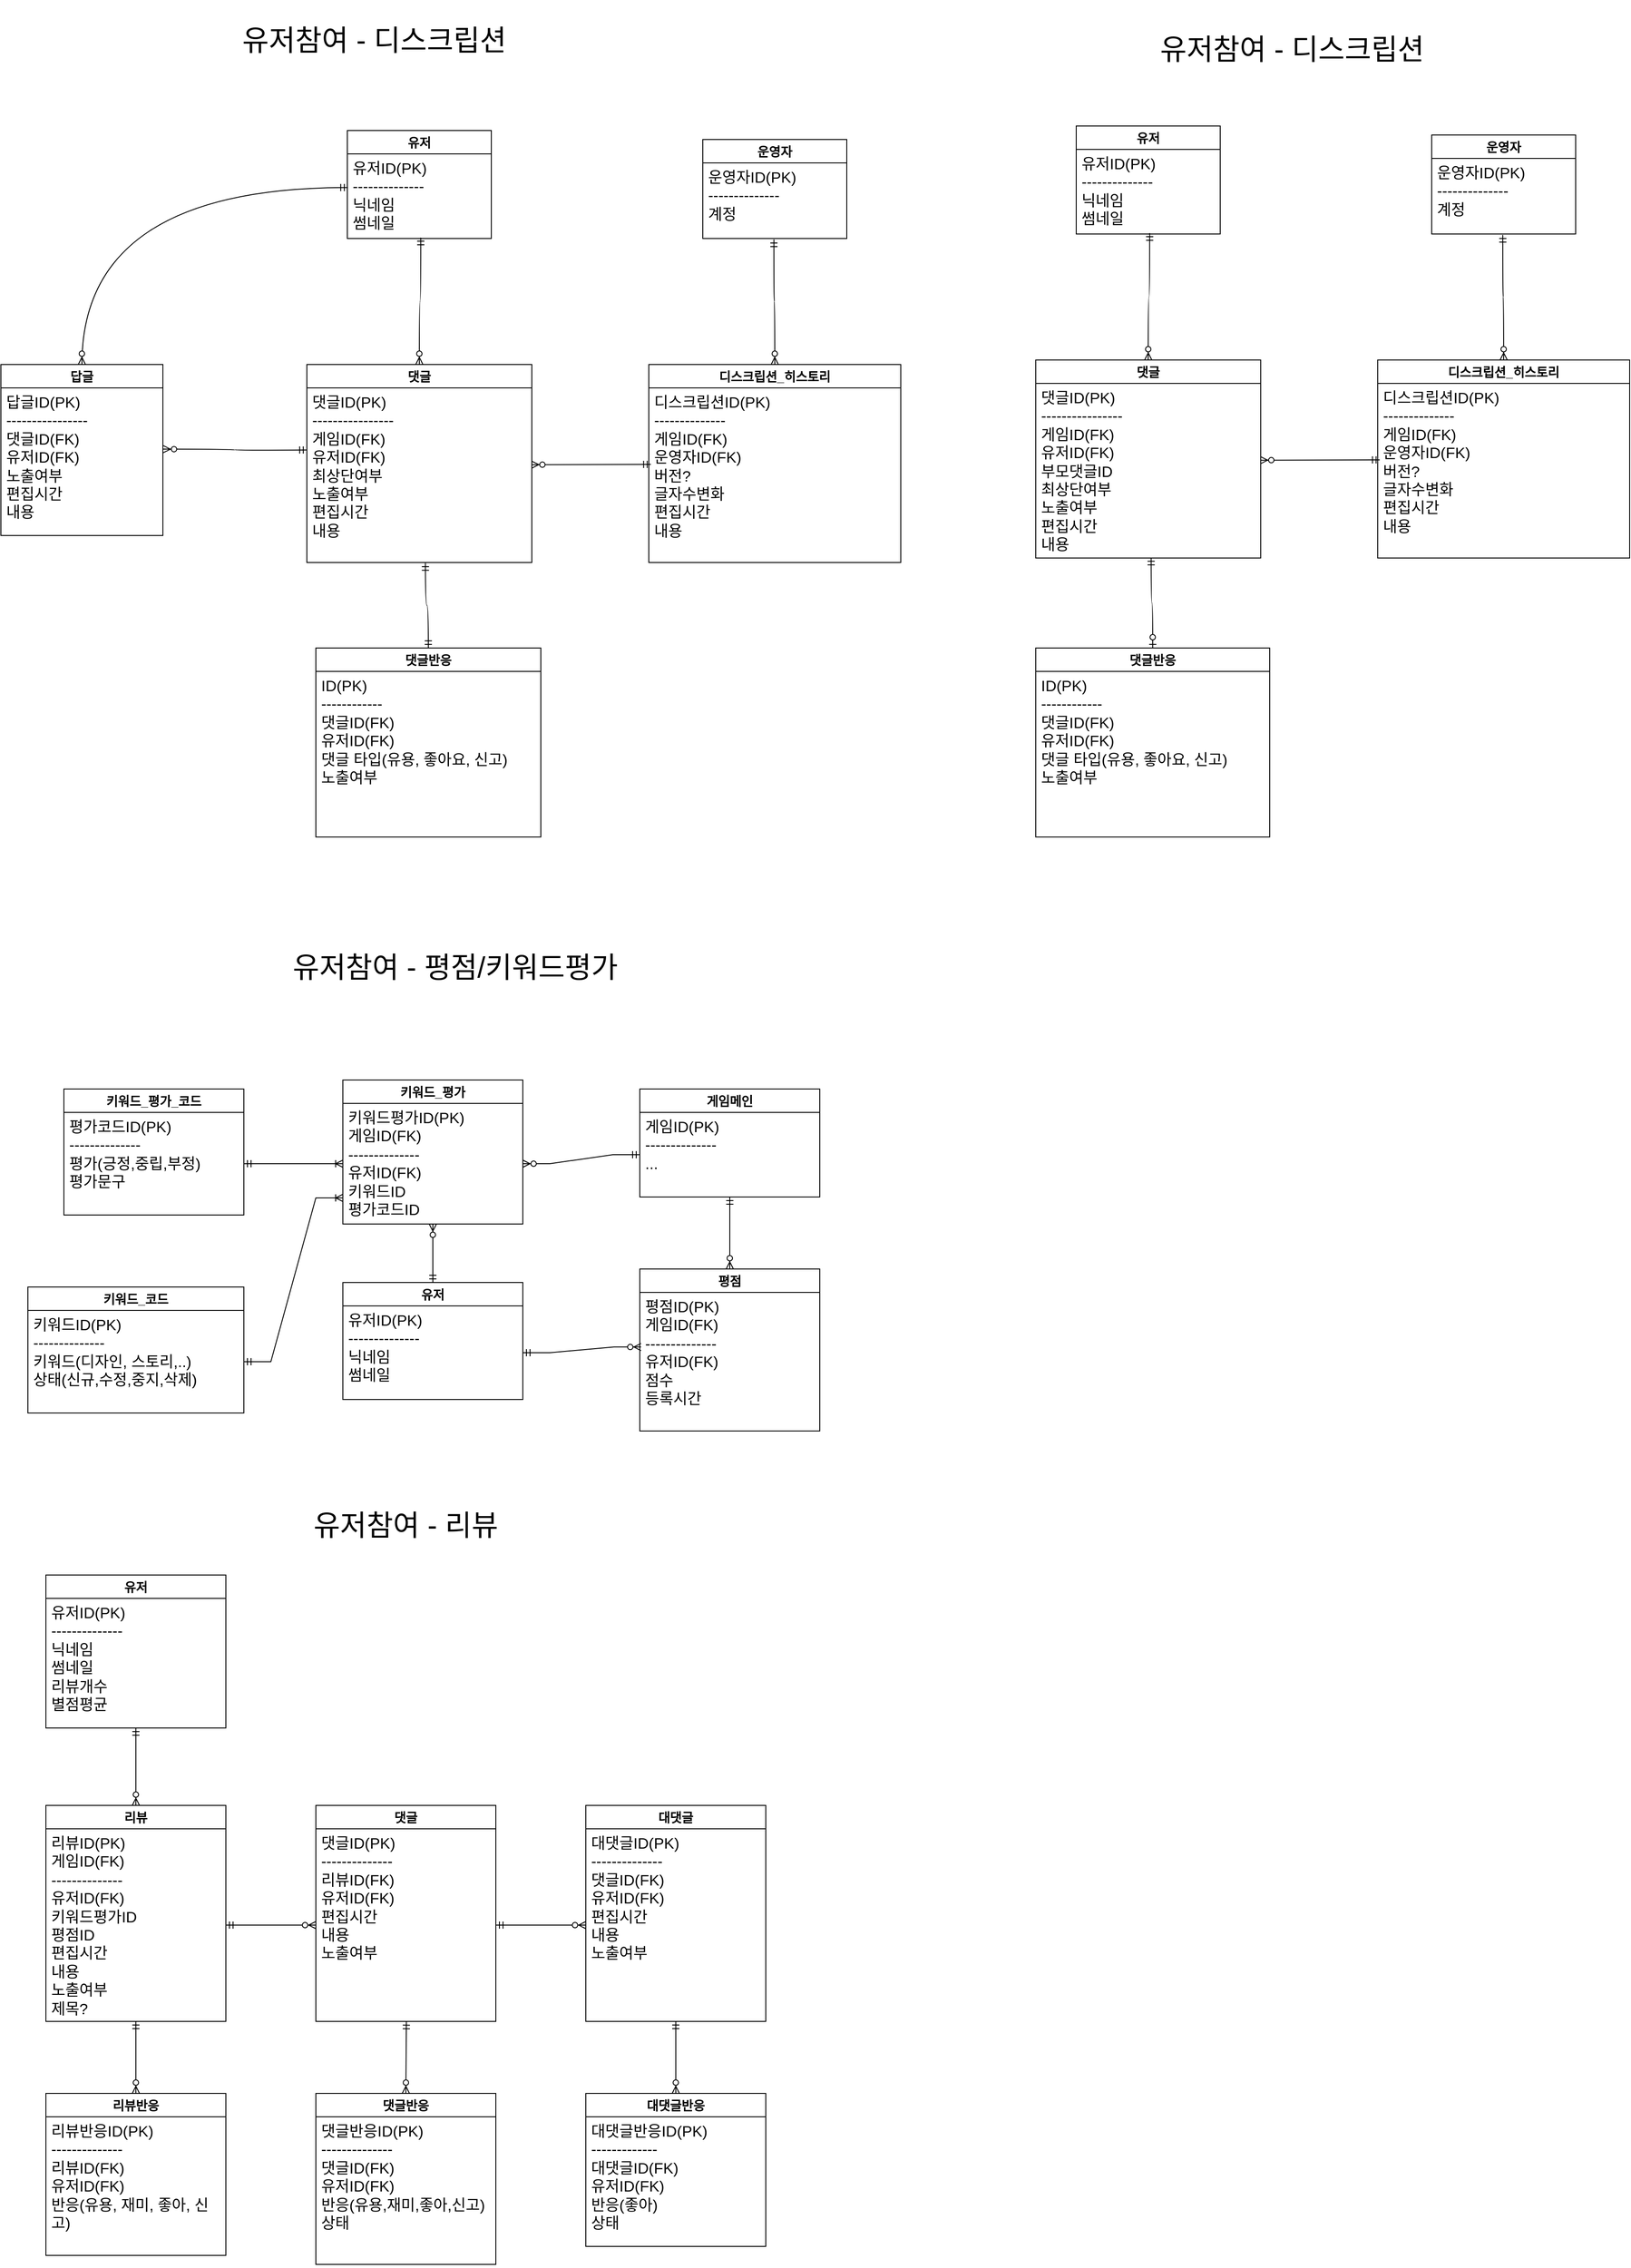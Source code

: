 <mxfile version="21.2.3" type="github">
  <diagram name="페이지-1" id="NXQ9NU0Bod8_7ZX_dJSs">
    <mxGraphModel dx="2297" dy="838" grid="1" gridSize="10" guides="1" tooltips="1" connect="1" arrows="1" fold="1" page="1" pageScale="1" pageWidth="827" pageHeight="1169" math="0" shadow="0">
      <root>
        <mxCell id="0" />
        <mxCell id="1" parent="0" />
        <mxCell id="icVDSUs0Ne6PfwWQ9WC2-41" value="유저" style="swimlane;fontStyle=1;childLayout=stackLayout;horizontal=1;startSize=26;horizontalStack=0;resizeParent=1;resizeParentMax=0;resizeLast=0;collapsible=1;marginBottom=0;align=center;fontSize=14;" parent="1" vertex="1">
          <mxGeometry x="-185" y="250" width="160" height="120" as="geometry" />
        </mxCell>
        <mxCell id="icVDSUs0Ne6PfwWQ9WC2-42" value="유저ID(PK)&lt;br&gt;--------------&lt;br style=&quot;font-size: 17px;&quot;&gt;닉네임&lt;br style=&quot;font-size: 17px;&quot;&gt;썸네일" style="text;strokeColor=none;fillColor=none;spacingLeft=4;spacingRight=4;overflow=hidden;rotatable=0;points=[[0,0.5],[1,0.5]];portConstraint=eastwest;fontSize=17;whiteSpace=wrap;html=1;verticalAlign=top;spacingTop=0;horizontal=1;" parent="icVDSUs0Ne6PfwWQ9WC2-41" vertex="1">
          <mxGeometry y="26" width="160" height="94" as="geometry" />
        </mxCell>
        <mxCell id="icVDSUs0Ne6PfwWQ9WC2-45" value="운영자" style="swimlane;fontStyle=1;childLayout=stackLayout;horizontal=1;startSize=26;horizontalStack=0;resizeParent=1;resizeParentMax=0;resizeLast=0;collapsible=1;marginBottom=0;align=center;fontSize=14;" parent="1" vertex="1">
          <mxGeometry x="210" y="260" width="160" height="110" as="geometry" />
        </mxCell>
        <mxCell id="icVDSUs0Ne6PfwWQ9WC2-46" value="운영자ID(PK)&lt;br&gt;--------------&lt;br&gt;계정" style="text;strokeColor=none;fillColor=none;spacingLeft=4;spacingRight=4;overflow=hidden;rotatable=0;points=[[0,0.5],[1,0.5]];portConstraint=eastwest;fontSize=17;whiteSpace=wrap;html=1;verticalAlign=top;spacingTop=0;horizontal=1;" parent="icVDSUs0Ne6PfwWQ9WC2-45" vertex="1">
          <mxGeometry y="26" width="160" height="84" as="geometry" />
        </mxCell>
        <mxCell id="icVDSUs0Ne6PfwWQ9WC2-49" value="댓글" style="swimlane;fontStyle=1;childLayout=stackLayout;horizontal=1;startSize=26;horizontalStack=0;resizeParent=1;resizeParentMax=0;resizeLast=0;collapsible=1;marginBottom=0;align=center;fontSize=14;" parent="1" vertex="1">
          <mxGeometry x="-230" y="510" width="250" height="220" as="geometry" />
        </mxCell>
        <mxCell id="icVDSUs0Ne6PfwWQ9WC2-50" value="댓글ID(PK)&lt;br&gt;----------------&lt;br&gt;게임ID(FK)&lt;br&gt;유저ID(FK)&lt;br&gt;부모댓글ID&lt;br&gt;최상단여부&lt;br&gt;노출여부&lt;br&gt;편집시간&lt;br&gt;내용" style="text;strokeColor=none;fillColor=none;spacingLeft=4;spacingRight=4;overflow=hidden;rotatable=0;points=[[0,0.5],[1,0.5]];portConstraint=eastwest;fontSize=17;whiteSpace=wrap;html=1;verticalAlign=top;spacingTop=0;horizontal=1;" parent="icVDSUs0Ne6PfwWQ9WC2-49" vertex="1">
          <mxGeometry y="26" width="250" height="194" as="geometry" />
        </mxCell>
        <mxCell id="icVDSUs0Ne6PfwWQ9WC2-51" value="댓글반응" style="swimlane;fontStyle=1;childLayout=stackLayout;horizontal=1;startSize=26;horizontalStack=0;resizeParent=1;resizeParentMax=0;resizeLast=0;collapsible=1;marginBottom=0;align=center;fontSize=14;" parent="1" vertex="1">
          <mxGeometry x="-230" y="830" width="260" height="210" as="geometry" />
        </mxCell>
        <mxCell id="icVDSUs0Ne6PfwWQ9WC2-52" value="ID(PK)&lt;br style=&quot;border-color: var(--border-color);&quot;&gt;------------&lt;br&gt;댓글ID(FK)&lt;br style=&quot;border-color: var(--border-color);&quot;&gt;유저ID(FK)&lt;br style=&quot;border-color: var(--border-color);&quot;&gt;댓글 타입(유용, 좋아요, 신고)&lt;br style=&quot;border-color: var(--border-color);&quot;&gt;노출여부" style="text;strokeColor=none;fillColor=none;spacingLeft=4;spacingRight=4;overflow=hidden;rotatable=0;points=[[0,0.5],[1,0.5]];portConstraint=eastwest;fontSize=17;whiteSpace=wrap;html=1;verticalAlign=top;spacingTop=0;horizontal=1;" parent="icVDSUs0Ne6PfwWQ9WC2-51" vertex="1">
          <mxGeometry y="26" width="260" height="184" as="geometry" />
        </mxCell>
        <mxCell id="icVDSUs0Ne6PfwWQ9WC2-54" value="디스크립션_히스토리" style="swimlane;fontStyle=1;childLayout=stackLayout;horizontal=1;startSize=26;horizontalStack=0;resizeParent=1;resizeParentMax=0;resizeLast=0;collapsible=1;marginBottom=0;align=center;fontSize=14;" parent="1" vertex="1">
          <mxGeometry x="150" y="510" width="280" height="220" as="geometry" />
        </mxCell>
        <mxCell id="icVDSUs0Ne6PfwWQ9WC2-55" value="디스크립션ID(PK)&lt;br&gt;--------------&lt;br&gt;게임ID(FK)&lt;br&gt;운영자ID(FK)&lt;br&gt;버전?&lt;br style=&quot;border-color: var(--border-color);&quot;&gt;글자수변화&lt;br&gt;편집시간&lt;br style=&quot;border-color: var(--border-color);&quot;&gt;내용" style="text;strokeColor=none;fillColor=none;spacingLeft=4;spacingRight=4;overflow=hidden;rotatable=0;points=[[0,0.5],[1,0.5]];portConstraint=eastwest;fontSize=17;whiteSpace=wrap;html=1;verticalAlign=top;spacingTop=0;horizontal=1;" parent="icVDSUs0Ne6PfwWQ9WC2-54" vertex="1">
          <mxGeometry y="26" width="280" height="194" as="geometry" />
        </mxCell>
        <mxCell id="icVDSUs0Ne6PfwWQ9WC2-56" value="" style="edgeStyle=orthogonalEdgeStyle;fontSize=12;html=1;endArrow=ERzeroToMany;startArrow=ERmandOne;rounded=0;entryX=0.5;entryY=0;entryDx=0;entryDy=0;exitX=0.494;exitY=1.012;exitDx=0;exitDy=0;exitPerimeter=0;curved=1;" parent="1" source="icVDSUs0Ne6PfwWQ9WC2-46" target="icVDSUs0Ne6PfwWQ9WC2-54" edge="1">
          <mxGeometry width="100" height="100" relative="1" as="geometry">
            <mxPoint x="-110" y="520" as="sourcePoint" />
            <mxPoint x="-10" y="420" as="targetPoint" />
          </mxGeometry>
        </mxCell>
        <mxCell id="icVDSUs0Ne6PfwWQ9WC2-57" value="" style="edgeStyle=orthogonalEdgeStyle;fontSize=12;html=1;endArrow=ERzeroToMany;startArrow=ERmandOne;rounded=0;exitX=0.51;exitY=0.989;exitDx=0;exitDy=0;exitPerimeter=0;curved=1;" parent="1" source="icVDSUs0Ne6PfwWQ9WC2-42" target="icVDSUs0Ne6PfwWQ9WC2-49" edge="1">
          <mxGeometry width="100" height="100" relative="1" as="geometry">
            <mxPoint x="-10" y="340" as="sourcePoint" />
            <mxPoint x="-9" y="479" as="targetPoint" />
          </mxGeometry>
        </mxCell>
        <mxCell id="icVDSUs0Ne6PfwWQ9WC2-58" value="" style="edgeStyle=orthogonalEdgeStyle;fontSize=12;html=1;endArrow=ERzeroToMany;startArrow=ERmandOne;rounded=0;exitX=0.008;exitY=0.438;exitDx=0;exitDy=0;exitPerimeter=0;curved=1;entryX=0.999;entryY=0.44;entryDx=0;entryDy=0;entryPerimeter=0;" parent="1" source="icVDSUs0Ne6PfwWQ9WC2-55" target="icVDSUs0Ne6PfwWQ9WC2-50" edge="1">
          <mxGeometry width="100" height="100" relative="1" as="geometry">
            <mxPoint x="-93" y="349" as="sourcePoint" />
            <mxPoint x="-95" y="520" as="targetPoint" />
          </mxGeometry>
        </mxCell>
        <mxCell id="icVDSUs0Ne6PfwWQ9WC2-60" value="" style="edgeStyle=orthogonalEdgeStyle;fontSize=12;html=1;endArrow=ERzeroToOne;startArrow=ERmandOne;rounded=0;exitX=0.513;exitY=0.998;exitDx=0;exitDy=0;exitPerimeter=0;entryX=0.5;entryY=0;entryDx=0;entryDy=0;curved=1;" parent="1" source="icVDSUs0Ne6PfwWQ9WC2-50" target="icVDSUs0Ne6PfwWQ9WC2-51" edge="1">
          <mxGeometry width="100" height="100" relative="1" as="geometry">
            <mxPoint x="-20" y="620" as="sourcePoint" />
            <mxPoint x="80" y="520" as="targetPoint" />
          </mxGeometry>
        </mxCell>
        <mxCell id="icVDSUs0Ne6PfwWQ9WC2-61" value="유저" style="swimlane;fontStyle=1;childLayout=stackLayout;horizontal=1;startSize=26;horizontalStack=0;resizeParent=1;resizeParentMax=0;resizeLast=0;collapsible=1;marginBottom=0;align=center;fontSize=14;" parent="1" vertex="1">
          <mxGeometry x="-995" y="255" width="160" height="120" as="geometry" />
        </mxCell>
        <mxCell id="icVDSUs0Ne6PfwWQ9WC2-62" value="유저ID(PK)&lt;br&gt;--------------&lt;br style=&quot;font-size: 17px;&quot;&gt;닉네임&lt;br style=&quot;font-size: 17px;&quot;&gt;썸네일" style="text;strokeColor=none;fillColor=none;spacingLeft=4;spacingRight=4;overflow=hidden;rotatable=0;points=[[0,0.5],[1,0.5]];portConstraint=eastwest;fontSize=17;whiteSpace=wrap;html=1;verticalAlign=top;spacingTop=0;horizontal=1;" parent="icVDSUs0Ne6PfwWQ9WC2-61" vertex="1">
          <mxGeometry y="26" width="160" height="94" as="geometry" />
        </mxCell>
        <mxCell id="icVDSUs0Ne6PfwWQ9WC2-63" value="운영자" style="swimlane;fontStyle=1;childLayout=stackLayout;horizontal=1;startSize=26;horizontalStack=0;resizeParent=1;resizeParentMax=0;resizeLast=0;collapsible=1;marginBottom=0;align=center;fontSize=14;" parent="1" vertex="1">
          <mxGeometry x="-600" y="265" width="160" height="110" as="geometry" />
        </mxCell>
        <mxCell id="icVDSUs0Ne6PfwWQ9WC2-64" value="운영자ID(PK)&lt;br&gt;--------------&lt;br&gt;계정" style="text;strokeColor=none;fillColor=none;spacingLeft=4;spacingRight=4;overflow=hidden;rotatable=0;points=[[0,0.5],[1,0.5]];portConstraint=eastwest;fontSize=17;whiteSpace=wrap;html=1;verticalAlign=top;spacingTop=0;horizontal=1;" parent="icVDSUs0Ne6PfwWQ9WC2-63" vertex="1">
          <mxGeometry y="26" width="160" height="84" as="geometry" />
        </mxCell>
        <mxCell id="icVDSUs0Ne6PfwWQ9WC2-65" value="댓글" style="swimlane;fontStyle=1;childLayout=stackLayout;horizontal=1;startSize=26;horizontalStack=0;resizeParent=1;resizeParentMax=0;resizeLast=0;collapsible=1;marginBottom=0;align=center;fontSize=14;" parent="1" vertex="1">
          <mxGeometry x="-1040" y="515" width="250" height="220" as="geometry" />
        </mxCell>
        <mxCell id="icVDSUs0Ne6PfwWQ9WC2-66" value="댓글ID(PK)&lt;br&gt;----------------&lt;br&gt;게임ID(FK)&lt;br&gt;유저ID(FK)&lt;br&gt;최상단여부&lt;br&gt;노출여부&lt;br&gt;편집시간&lt;br&gt;내용" style="text;strokeColor=none;fillColor=none;spacingLeft=4;spacingRight=4;overflow=hidden;rotatable=0;points=[[0,0.5],[1,0.5]];portConstraint=eastwest;fontSize=17;whiteSpace=wrap;html=1;verticalAlign=top;spacingTop=0;horizontal=1;" parent="icVDSUs0Ne6PfwWQ9WC2-65" vertex="1">
          <mxGeometry y="26" width="250" height="194" as="geometry" />
        </mxCell>
        <mxCell id="icVDSUs0Ne6PfwWQ9WC2-67" value="댓글반응" style="swimlane;fontStyle=1;childLayout=stackLayout;horizontal=1;startSize=26;horizontalStack=0;resizeParent=1;resizeParentMax=0;resizeLast=0;collapsible=1;marginBottom=0;align=center;fontSize=14;" parent="1" vertex="1">
          <mxGeometry x="-1030" y="830" width="250" height="210" as="geometry" />
        </mxCell>
        <mxCell id="icVDSUs0Ne6PfwWQ9WC2-68" value="ID(PK)&lt;br style=&quot;border-color: var(--border-color);&quot;&gt;------------&lt;br&gt;댓글ID(FK)&lt;br style=&quot;border-color: var(--border-color);&quot;&gt;유저ID(FK)&lt;br style=&quot;border-color: var(--border-color);&quot;&gt;댓글 타입(유용, 좋아요, 신고)&lt;br style=&quot;border-color: var(--border-color);&quot;&gt;노출여부" style="text;strokeColor=none;fillColor=none;spacingLeft=4;spacingRight=4;overflow=hidden;rotatable=0;points=[[0,0.5],[1,0.5]];portConstraint=eastwest;fontSize=17;whiteSpace=wrap;html=1;verticalAlign=top;spacingTop=0;horizontal=1;" parent="icVDSUs0Ne6PfwWQ9WC2-67" vertex="1">
          <mxGeometry y="26" width="250" height="184" as="geometry" />
        </mxCell>
        <mxCell id="icVDSUs0Ne6PfwWQ9WC2-69" value="디스크립션_히스토리" style="swimlane;fontStyle=1;childLayout=stackLayout;horizontal=1;startSize=26;horizontalStack=0;resizeParent=1;resizeParentMax=0;resizeLast=0;collapsible=1;marginBottom=0;align=center;fontSize=14;" parent="1" vertex="1">
          <mxGeometry x="-660" y="515" width="280" height="220" as="geometry" />
        </mxCell>
        <mxCell id="icVDSUs0Ne6PfwWQ9WC2-70" value="디스크립션ID(PK)&lt;br&gt;--------------&lt;br&gt;게임ID(FK)&lt;br&gt;운영자ID(FK)&lt;br&gt;버전?&lt;br style=&quot;border-color: var(--border-color);&quot;&gt;글자수변화&lt;br&gt;편집시간&lt;br style=&quot;border-color: var(--border-color);&quot;&gt;내용" style="text;strokeColor=none;fillColor=none;spacingLeft=4;spacingRight=4;overflow=hidden;rotatable=0;points=[[0,0.5],[1,0.5]];portConstraint=eastwest;fontSize=17;whiteSpace=wrap;html=1;verticalAlign=top;spacingTop=0;horizontal=1;" parent="icVDSUs0Ne6PfwWQ9WC2-69" vertex="1">
          <mxGeometry y="26" width="280" height="194" as="geometry" />
        </mxCell>
        <mxCell id="icVDSUs0Ne6PfwWQ9WC2-71" value="" style="edgeStyle=orthogonalEdgeStyle;fontSize=12;html=1;endArrow=ERzeroToMany;startArrow=ERmandOne;rounded=0;entryX=0.5;entryY=0;entryDx=0;entryDy=0;exitX=0.494;exitY=1.012;exitDx=0;exitDy=0;exitPerimeter=0;curved=1;" parent="1" source="icVDSUs0Ne6PfwWQ9WC2-64" target="icVDSUs0Ne6PfwWQ9WC2-69" edge="1">
          <mxGeometry width="100" height="100" relative="1" as="geometry">
            <mxPoint x="-920" y="525" as="sourcePoint" />
            <mxPoint x="-820" y="425" as="targetPoint" />
          </mxGeometry>
        </mxCell>
        <mxCell id="icVDSUs0Ne6PfwWQ9WC2-72" value="" style="edgeStyle=orthogonalEdgeStyle;fontSize=12;html=1;endArrow=ERzeroToMany;startArrow=ERmandOne;rounded=0;exitX=0.51;exitY=0.989;exitDx=0;exitDy=0;exitPerimeter=0;curved=1;" parent="1" source="icVDSUs0Ne6PfwWQ9WC2-62" target="icVDSUs0Ne6PfwWQ9WC2-65" edge="1">
          <mxGeometry width="100" height="100" relative="1" as="geometry">
            <mxPoint x="-820" y="345" as="sourcePoint" />
            <mxPoint x="-819" y="484" as="targetPoint" />
          </mxGeometry>
        </mxCell>
        <mxCell id="icVDSUs0Ne6PfwWQ9WC2-73" value="" style="edgeStyle=orthogonalEdgeStyle;fontSize=12;html=1;endArrow=ERzeroToMany;startArrow=ERmandOne;rounded=0;exitX=0.008;exitY=0.438;exitDx=0;exitDy=0;exitPerimeter=0;curved=1;entryX=0.999;entryY=0.44;entryDx=0;entryDy=0;entryPerimeter=0;" parent="1" source="icVDSUs0Ne6PfwWQ9WC2-70" target="icVDSUs0Ne6PfwWQ9WC2-66" edge="1">
          <mxGeometry width="100" height="100" relative="1" as="geometry">
            <mxPoint x="-903" y="354" as="sourcePoint" />
            <mxPoint x="-905" y="525" as="targetPoint" />
          </mxGeometry>
        </mxCell>
        <mxCell id="icVDSUs0Ne6PfwWQ9WC2-76" value="답글" style="swimlane;fontStyle=1;childLayout=stackLayout;horizontal=1;startSize=26;horizontalStack=0;resizeParent=1;resizeParentMax=0;resizeLast=0;collapsible=1;marginBottom=0;align=center;fontSize=14;" parent="1" vertex="1">
          <mxGeometry x="-1380" y="515" width="180" height="190" as="geometry" />
        </mxCell>
        <mxCell id="icVDSUs0Ne6PfwWQ9WC2-77" value="답글ID(PK)&lt;br style=&quot;border-color: var(--border-color);&quot;&gt;----------------&lt;br&gt;댓글ID(FK)&lt;br style=&quot;border-color: var(--border-color);&quot;&gt;유저ID(FK)&lt;br style=&quot;border-color: var(--border-color);&quot;&gt;노출여부&lt;br style=&quot;border-color: var(--border-color);&quot;&gt;편집시간&lt;br style=&quot;border-color: var(--border-color);&quot;&gt;내용" style="text;strokeColor=none;fillColor=none;spacingLeft=4;spacingRight=4;overflow=hidden;rotatable=0;points=[[0,0.5],[1,0.5]];portConstraint=eastwest;fontSize=17;whiteSpace=wrap;html=1;verticalAlign=top;spacingTop=0;horizontal=1;" parent="icVDSUs0Ne6PfwWQ9WC2-76" vertex="1">
          <mxGeometry y="26" width="180" height="164" as="geometry" />
        </mxCell>
        <mxCell id="icVDSUs0Ne6PfwWQ9WC2-78" value="" style="edgeStyle=orthogonalEdgeStyle;fontSize=12;html=1;endArrow=ERzeroToMany;startArrow=ERmandOne;rounded=0;curved=1;entryX=1.002;entryY=0.415;entryDx=0;entryDy=0;entryPerimeter=0;" parent="1" target="icVDSUs0Ne6PfwWQ9WC2-77" edge="1">
          <mxGeometry width="100" height="100" relative="1" as="geometry">
            <mxPoint x="-1040" y="610" as="sourcePoint" />
            <mxPoint x="-1210" y="611" as="targetPoint" />
          </mxGeometry>
        </mxCell>
        <mxCell id="icVDSUs0Ne6PfwWQ9WC2-79" value="" style="edgeStyle=orthogonalEdgeStyle;fontSize=12;html=1;endArrow=ERzeroToMany;startArrow=ERmandOne;rounded=0;exitX=0.004;exitY=0.397;exitDx=0;exitDy=0;exitPerimeter=0;curved=1;entryX=0.5;entryY=0;entryDx=0;entryDy=0;" parent="1" source="icVDSUs0Ne6PfwWQ9WC2-62" target="icVDSUs0Ne6PfwWQ9WC2-76" edge="1">
          <mxGeometry width="100" height="100" relative="1" as="geometry">
            <mxPoint x="-1130" y="290" as="sourcePoint" />
            <mxPoint x="-1132" y="431" as="targetPoint" />
          </mxGeometry>
        </mxCell>
        <mxCell id="icVDSUs0Ne6PfwWQ9WC2-80" value="" style="edgeStyle=orthogonalEdgeStyle;fontSize=12;html=1;endArrow=ERmandOne;startArrow=ERmandOne;rounded=0;exitX=0.5;exitY=0;exitDx=0;exitDy=0;entryX=0.527;entryY=1.003;entryDx=0;entryDy=0;entryPerimeter=0;curved=1;" parent="1" source="icVDSUs0Ne6PfwWQ9WC2-67" target="icVDSUs0Ne6PfwWQ9WC2-66" edge="1">
          <mxGeometry width="100" height="100" relative="1" as="geometry">
            <mxPoint x="-950" y="780" as="sourcePoint" />
            <mxPoint x="-910" y="750" as="targetPoint" />
          </mxGeometry>
        </mxCell>
        <mxCell id="7fgGwh9zjxChW4Q7IRE5-1" value="&lt;font style=&quot;font-size: 32px;&quot;&gt;유저참여 - 디스크립션&lt;/font&gt;" style="text;html=1;strokeColor=none;fillColor=none;align=center;verticalAlign=middle;whiteSpace=wrap;rounded=0;" vertex="1" parent="1">
          <mxGeometry x="-1220" y="110" width="510" height="90" as="geometry" />
        </mxCell>
        <mxCell id="7fgGwh9zjxChW4Q7IRE5-2" value="&lt;font style=&quot;font-size: 32px;&quot;&gt;유저참여 - 평점/키워드평가&lt;/font&gt;" style="text;html=1;strokeColor=none;fillColor=none;align=center;verticalAlign=middle;whiteSpace=wrap;rounded=0;" vertex="1" parent="1">
          <mxGeometry x="-1130" y="1140" width="510" height="90" as="geometry" />
        </mxCell>
        <mxCell id="7fgGwh9zjxChW4Q7IRE5-4" value="유저" style="swimlane;fontStyle=1;childLayout=stackLayout;horizontal=1;startSize=26;horizontalStack=0;resizeParent=1;resizeParentMax=0;resizeLast=0;collapsible=1;marginBottom=0;align=center;fontSize=14;" vertex="1" parent="1">
          <mxGeometry x="-1000" y="1535" width="200" height="130" as="geometry" />
        </mxCell>
        <mxCell id="7fgGwh9zjxChW4Q7IRE5-5" value="유저ID(PK)&lt;br&gt;--------------&lt;br style=&quot;font-size: 17px;&quot;&gt;닉네임&lt;br style=&quot;font-size: 17px;&quot;&gt;썸네일" style="text;strokeColor=none;fillColor=none;spacingLeft=4;spacingRight=4;overflow=hidden;rotatable=0;points=[[0,0.5],[1,0.5]];portConstraint=eastwest;fontSize=17;whiteSpace=wrap;html=1;verticalAlign=top;spacingTop=0;horizontal=1;" vertex="1" parent="7fgGwh9zjxChW4Q7IRE5-4">
          <mxGeometry y="26" width="200" height="104" as="geometry" />
        </mxCell>
        <mxCell id="7fgGwh9zjxChW4Q7IRE5-6" value="게임메인" style="swimlane;fontStyle=1;childLayout=stackLayout;horizontal=1;startSize=26;horizontalStack=0;resizeParent=1;resizeParentMax=0;resizeLast=0;collapsible=1;marginBottom=0;align=center;fontSize=14;" vertex="1" parent="1">
          <mxGeometry x="-670" y="1320" width="200" height="120" as="geometry" />
        </mxCell>
        <mxCell id="7fgGwh9zjxChW4Q7IRE5-7" value="게임ID(PK)&lt;br&gt;--------------&lt;br style=&quot;font-size: 17px;&quot;&gt;..." style="text;strokeColor=none;fillColor=none;spacingLeft=4;spacingRight=4;overflow=hidden;rotatable=0;points=[[0,0.5],[1,0.5]];portConstraint=eastwest;fontSize=17;whiteSpace=wrap;html=1;verticalAlign=top;spacingTop=0;horizontal=1;" vertex="1" parent="7fgGwh9zjxChW4Q7IRE5-6">
          <mxGeometry y="26" width="200" height="94" as="geometry" />
        </mxCell>
        <mxCell id="7fgGwh9zjxChW4Q7IRE5-8" value="평점" style="swimlane;fontStyle=1;childLayout=stackLayout;horizontal=1;startSize=26;horizontalStack=0;resizeParent=1;resizeParentMax=0;resizeLast=0;collapsible=1;marginBottom=0;align=center;fontSize=14;" vertex="1" parent="1">
          <mxGeometry x="-670" y="1520" width="200" height="180" as="geometry" />
        </mxCell>
        <mxCell id="7fgGwh9zjxChW4Q7IRE5-9" value="평점ID(PK)&lt;br&gt;게임ID(FK)&lt;br&gt;--------------&lt;br&gt;유저ID(FK)&lt;br&gt;점수&lt;br&gt;등록시간" style="text;strokeColor=none;fillColor=none;spacingLeft=4;spacingRight=4;overflow=hidden;rotatable=0;points=[[0,0.5],[1,0.5]];portConstraint=eastwest;fontSize=17;whiteSpace=wrap;html=1;verticalAlign=top;spacingTop=0;horizontal=1;" vertex="1" parent="7fgGwh9zjxChW4Q7IRE5-8">
          <mxGeometry y="26" width="200" height="154" as="geometry" />
        </mxCell>
        <mxCell id="7fgGwh9zjxChW4Q7IRE5-11" value="키워드_평가" style="swimlane;fontStyle=1;childLayout=stackLayout;horizontal=1;startSize=26;horizontalStack=0;resizeParent=1;resizeParentMax=0;resizeLast=0;collapsible=1;marginBottom=0;align=center;fontSize=14;" vertex="1" parent="1">
          <mxGeometry x="-1000" y="1310" width="200" height="160" as="geometry" />
        </mxCell>
        <mxCell id="7fgGwh9zjxChW4Q7IRE5-12" value="키워드평가ID(PK)&lt;br&gt;게임ID(FK)&lt;br&gt;--------------&lt;br&gt;유저ID(FK)&lt;br&gt;키워드ID&lt;br&gt;평가코드ID" style="text;strokeColor=none;fillColor=none;spacingLeft=4;spacingRight=4;overflow=hidden;rotatable=0;points=[[0,0.5],[1,0.5]];portConstraint=eastwest;fontSize=17;whiteSpace=wrap;html=1;verticalAlign=top;spacingTop=0;horizontal=1;" vertex="1" parent="7fgGwh9zjxChW4Q7IRE5-11">
          <mxGeometry y="26" width="200" height="134" as="geometry" />
        </mxCell>
        <mxCell id="7fgGwh9zjxChW4Q7IRE5-13" value="키워드_코드" style="swimlane;fontStyle=1;childLayout=stackLayout;horizontal=1;startSize=26;horizontalStack=0;resizeParent=1;resizeParentMax=0;resizeLast=0;collapsible=1;marginBottom=0;align=center;fontSize=14;" vertex="1" parent="1">
          <mxGeometry x="-1350" y="1540" width="240" height="140" as="geometry" />
        </mxCell>
        <mxCell id="7fgGwh9zjxChW4Q7IRE5-14" value="키워드ID(PK)&lt;br&gt;--------------&lt;br&gt;키워드(디자인, 스토리,..)&lt;br&gt;상태(신규,수정,중지,삭제)" style="text;strokeColor=none;fillColor=none;spacingLeft=4;spacingRight=4;overflow=hidden;rotatable=0;points=[[0,0.5],[1,0.5]];portConstraint=eastwest;fontSize=17;whiteSpace=wrap;html=1;verticalAlign=top;spacingTop=0;horizontal=1;" vertex="1" parent="7fgGwh9zjxChW4Q7IRE5-13">
          <mxGeometry y="26" width="240" height="114" as="geometry" />
        </mxCell>
        <mxCell id="7fgGwh9zjxChW4Q7IRE5-17" value="키워드_평가_코드" style="swimlane;fontStyle=1;childLayout=stackLayout;horizontal=1;startSize=26;horizontalStack=0;resizeParent=1;resizeParentMax=0;resizeLast=0;collapsible=1;marginBottom=0;align=center;fontSize=14;" vertex="1" parent="1">
          <mxGeometry x="-1310" y="1320" width="200" height="140" as="geometry" />
        </mxCell>
        <mxCell id="7fgGwh9zjxChW4Q7IRE5-18" value="평가코드ID(PK)&lt;br&gt;--------------&lt;br&gt;평가(긍정,중립,부정)&lt;br&gt;평가문구" style="text;strokeColor=none;fillColor=none;spacingLeft=4;spacingRight=4;overflow=hidden;rotatable=0;points=[[0,0.5],[1,0.5]];portConstraint=eastwest;fontSize=17;whiteSpace=wrap;html=1;verticalAlign=top;spacingTop=0;horizontal=1;" vertex="1" parent="7fgGwh9zjxChW4Q7IRE5-17">
          <mxGeometry y="26" width="200" height="114" as="geometry" />
        </mxCell>
        <mxCell id="7fgGwh9zjxChW4Q7IRE5-26" value="" style="edgeStyle=entityRelationEdgeStyle;fontSize=12;html=1;endArrow=ERzeroToMany;startArrow=ERmandOne;rounded=0;entryX=1;entryY=0.5;entryDx=0;entryDy=0;" edge="1" parent="1" source="7fgGwh9zjxChW4Q7IRE5-7" target="7fgGwh9zjxChW4Q7IRE5-12">
          <mxGeometry width="100" height="100" relative="1" as="geometry">
            <mxPoint x="-950" y="1490" as="sourcePoint" />
            <mxPoint x="-850" y="1390" as="targetPoint" />
          </mxGeometry>
        </mxCell>
        <mxCell id="7fgGwh9zjxChW4Q7IRE5-27" value="" style="edgeStyle=entityRelationEdgeStyle;fontSize=12;html=1;endArrow=ERoneToMany;startArrow=ERmandOne;rounded=0;entryX=0;entryY=0.5;entryDx=0;entryDy=0;" edge="1" parent="1" source="7fgGwh9zjxChW4Q7IRE5-18" target="7fgGwh9zjxChW4Q7IRE5-12">
          <mxGeometry width="100" height="100" relative="1" as="geometry">
            <mxPoint x="-950" y="1490" as="sourcePoint" />
            <mxPoint x="-850" y="1390" as="targetPoint" />
          </mxGeometry>
        </mxCell>
        <mxCell id="7fgGwh9zjxChW4Q7IRE5-28" value="" style="edgeStyle=entityRelationEdgeStyle;fontSize=12;html=1;endArrow=ERoneToMany;startArrow=ERmandOne;rounded=0;exitX=1;exitY=0.5;exitDx=0;exitDy=0;" edge="1" parent="1" source="7fgGwh9zjxChW4Q7IRE5-14">
          <mxGeometry width="100" height="100" relative="1" as="geometry">
            <mxPoint x="-1100" y="1413" as="sourcePoint" />
            <mxPoint x="-1000" y="1441" as="targetPoint" />
          </mxGeometry>
        </mxCell>
        <mxCell id="7fgGwh9zjxChW4Q7IRE5-33" value="" style="fontSize=12;html=1;endArrow=ERzeroToMany;startArrow=ERmandOne;rounded=0;entryX=0.5;entryY=0;entryDx=0;entryDy=0;" edge="1" parent="1" target="7fgGwh9zjxChW4Q7IRE5-8">
          <mxGeometry width="100" height="100" relative="1" as="geometry">
            <mxPoint x="-570" y="1440" as="sourcePoint" />
            <mxPoint x="-850" y="1390" as="targetPoint" />
          </mxGeometry>
        </mxCell>
        <mxCell id="7fgGwh9zjxChW4Q7IRE5-34" value="&lt;font style=&quot;font-size: 32px;&quot;&gt;유저참여 - 리뷰&lt;/font&gt;" style="text;html=1;strokeColor=none;fillColor=none;align=center;verticalAlign=middle;whiteSpace=wrap;rounded=0;" vertex="1" parent="1">
          <mxGeometry x="-1185" y="1760" width="510" height="90" as="geometry" />
        </mxCell>
        <mxCell id="7fgGwh9zjxChW4Q7IRE5-35" value="유저" style="swimlane;fontStyle=1;childLayout=stackLayout;horizontal=1;startSize=26;horizontalStack=0;resizeParent=1;resizeParentMax=0;resizeLast=0;collapsible=1;marginBottom=0;align=center;fontSize=14;" vertex="1" parent="1">
          <mxGeometry x="-1330" y="1860" width="200" height="170" as="geometry" />
        </mxCell>
        <mxCell id="7fgGwh9zjxChW4Q7IRE5-36" value="유저ID(PK)&lt;br&gt;--------------&lt;br style=&quot;font-size: 17px;&quot;&gt;닉네임&lt;br style=&quot;font-size: 17px;&quot;&gt;썸네일&lt;br&gt;리뷰개수&lt;br&gt;별점평균" style="text;strokeColor=none;fillColor=none;spacingLeft=4;spacingRight=4;overflow=hidden;rotatable=0;points=[[0,0.5],[1,0.5]];portConstraint=eastwest;fontSize=17;whiteSpace=wrap;html=1;verticalAlign=top;spacingTop=0;horizontal=1;" vertex="1" parent="7fgGwh9zjxChW4Q7IRE5-35">
          <mxGeometry y="26" width="200" height="144" as="geometry" />
        </mxCell>
        <mxCell id="7fgGwh9zjxChW4Q7IRE5-39" value="리뷰반응" style="swimlane;fontStyle=1;childLayout=stackLayout;horizontal=1;startSize=26;horizontalStack=0;resizeParent=1;resizeParentMax=0;resizeLast=0;collapsible=1;marginBottom=0;align=center;fontSize=14;" vertex="1" parent="1">
          <mxGeometry x="-1330" y="2436" width="200" height="180" as="geometry" />
        </mxCell>
        <mxCell id="7fgGwh9zjxChW4Q7IRE5-40" value="리뷰반응ID(PK)&lt;br&gt;--------------&lt;br&gt;리뷰ID(FK)&lt;br&gt;유저ID(FK)&lt;br&gt;반응(유용, 재미, 좋아, 신고)" style="text;strokeColor=none;fillColor=none;spacingLeft=4;spacingRight=4;overflow=hidden;rotatable=0;points=[[0,0.5],[1,0.5]];portConstraint=eastwest;fontSize=17;whiteSpace=wrap;html=1;verticalAlign=top;spacingTop=0;horizontal=1;" vertex="1" parent="7fgGwh9zjxChW4Q7IRE5-39">
          <mxGeometry y="26" width="200" height="154" as="geometry" />
        </mxCell>
        <mxCell id="7fgGwh9zjxChW4Q7IRE5-41" value="리뷰" style="swimlane;fontStyle=1;childLayout=stackLayout;horizontal=1;startSize=26;horizontalStack=0;resizeParent=1;resizeParentMax=0;resizeLast=0;collapsible=1;marginBottom=0;align=center;fontSize=14;" vertex="1" parent="1">
          <mxGeometry x="-1330" y="2116" width="200" height="240" as="geometry" />
        </mxCell>
        <mxCell id="7fgGwh9zjxChW4Q7IRE5-42" value="리뷰ID(PK)&lt;br&gt;게임ID(FK)&lt;br&gt;--------------&lt;br&gt;유저ID(FK)&lt;br&gt;키워드평가ID&lt;br&gt;평점ID&lt;br&gt;편집시간&lt;br&gt;내용&lt;br&gt;노출여부&lt;br&gt;제목?" style="text;strokeColor=none;fillColor=none;spacingLeft=4;spacingRight=4;overflow=hidden;rotatable=0;points=[[0,0.5],[1,0.5]];portConstraint=eastwest;fontSize=17;whiteSpace=wrap;html=1;verticalAlign=top;spacingTop=0;horizontal=1;" vertex="1" parent="7fgGwh9zjxChW4Q7IRE5-41">
          <mxGeometry y="26" width="200" height="214" as="geometry" />
        </mxCell>
        <mxCell id="7fgGwh9zjxChW4Q7IRE5-43" value="댓글반응" style="swimlane;fontStyle=1;childLayout=stackLayout;horizontal=1;startSize=26;horizontalStack=0;resizeParent=1;resizeParentMax=0;resizeLast=0;collapsible=1;marginBottom=0;align=center;fontSize=14;" vertex="1" parent="1">
          <mxGeometry x="-1030" y="2436" width="200" height="190" as="geometry" />
        </mxCell>
        <mxCell id="7fgGwh9zjxChW4Q7IRE5-44" value="댓글반응ID(PK)&lt;br&gt;--------------&lt;br&gt;댓글ID(FK)&lt;br&gt;유저ID(FK)&lt;br&gt;반응(유용,재미,좋아,신고)&lt;br&gt;상태" style="text;strokeColor=none;fillColor=none;spacingLeft=4;spacingRight=4;overflow=hidden;rotatable=0;points=[[0,0.5],[1,0.5]];portConstraint=eastwest;fontSize=17;whiteSpace=wrap;html=1;verticalAlign=top;spacingTop=0;horizontal=1;" vertex="1" parent="7fgGwh9zjxChW4Q7IRE5-43">
          <mxGeometry y="26" width="200" height="164" as="geometry" />
        </mxCell>
        <mxCell id="7fgGwh9zjxChW4Q7IRE5-54" value="댓글" style="swimlane;fontStyle=1;childLayout=stackLayout;horizontal=1;startSize=26;horizontalStack=0;resizeParent=1;resizeParentMax=0;resizeLast=0;collapsible=1;marginBottom=0;align=center;fontSize=14;" vertex="1" parent="1">
          <mxGeometry x="-1030" y="2116" width="200" height="240" as="geometry" />
        </mxCell>
        <mxCell id="7fgGwh9zjxChW4Q7IRE5-55" value="댓글ID(PK)&lt;br&gt;--------------&lt;br&gt;리뷰ID(FK)&lt;br&gt;유저ID(FK)&lt;br&gt;편집시간&lt;br&gt;내용&lt;br&gt;노출여부" style="text;strokeColor=none;fillColor=none;spacingLeft=4;spacingRight=4;overflow=hidden;rotatable=0;points=[[0,0.5],[1,0.5]];portConstraint=eastwest;fontSize=17;whiteSpace=wrap;html=1;verticalAlign=top;spacingTop=0;horizontal=1;" vertex="1" parent="7fgGwh9zjxChW4Q7IRE5-54">
          <mxGeometry y="26" width="200" height="214" as="geometry" />
        </mxCell>
        <mxCell id="7fgGwh9zjxChW4Q7IRE5-56" value="대댓글반응" style="swimlane;fontStyle=1;childLayout=stackLayout;horizontal=1;startSize=26;horizontalStack=0;resizeParent=1;resizeParentMax=0;resizeLast=0;collapsible=1;marginBottom=0;align=center;fontSize=14;" vertex="1" parent="1">
          <mxGeometry x="-730" y="2436" width="200" height="170" as="geometry" />
        </mxCell>
        <mxCell id="7fgGwh9zjxChW4Q7IRE5-57" value="대댓글반응ID(PK)&lt;br&gt;-------------&lt;br&gt;대댓글ID(FK)&lt;br style=&quot;border-color: var(--border-color);&quot;&gt;유저ID(FK)&lt;br&gt;반응(좋아)&lt;br&gt;상태" style="text;strokeColor=none;fillColor=none;spacingLeft=4;spacingRight=4;overflow=hidden;rotatable=0;points=[[0,0.5],[1,0.5]];portConstraint=eastwest;fontSize=17;whiteSpace=wrap;html=1;verticalAlign=top;spacingTop=0;horizontal=1;" vertex="1" parent="7fgGwh9zjxChW4Q7IRE5-56">
          <mxGeometry y="26" width="200" height="144" as="geometry" />
        </mxCell>
        <mxCell id="7fgGwh9zjxChW4Q7IRE5-58" value="대댓글" style="swimlane;fontStyle=1;childLayout=stackLayout;horizontal=1;startSize=26;horizontalStack=0;resizeParent=1;resizeParentMax=0;resizeLast=0;collapsible=1;marginBottom=0;align=center;fontSize=14;" vertex="1" parent="1">
          <mxGeometry x="-730" y="2116" width="200" height="240" as="geometry" />
        </mxCell>
        <mxCell id="7fgGwh9zjxChW4Q7IRE5-59" value="대댓글ID(PK)&lt;br&gt;--------------&lt;br&gt;댓글ID(FK)&lt;br&gt;유저ID(FK)&lt;br&gt;편집시간&lt;br&gt;내용&lt;br&gt;노출여부" style="text;strokeColor=none;fillColor=none;spacingLeft=4;spacingRight=4;overflow=hidden;rotatable=0;points=[[0,0.5],[1,0.5]];portConstraint=eastwest;fontSize=17;whiteSpace=wrap;html=1;verticalAlign=top;spacingTop=0;horizontal=1;" vertex="1" parent="7fgGwh9zjxChW4Q7IRE5-58">
          <mxGeometry y="26" width="200" height="214" as="geometry" />
        </mxCell>
        <mxCell id="7fgGwh9zjxChW4Q7IRE5-61" value="" style="fontSize=12;html=1;endArrow=ERzeroToMany;startArrow=ERmandOne;rounded=0;entryX=0.5;entryY=0;entryDx=0;entryDy=0;" edge="1" parent="1" target="7fgGwh9zjxChW4Q7IRE5-41">
          <mxGeometry width="100" height="100" relative="1" as="geometry">
            <mxPoint x="-1230" y="2030" as="sourcePoint" />
            <mxPoint x="-1240" y="2120" as="targetPoint" />
          </mxGeometry>
        </mxCell>
        <mxCell id="7fgGwh9zjxChW4Q7IRE5-63" value="" style="fontSize=12;html=1;endArrow=ERzeroToMany;startArrow=ERmandOne;rounded=0;entryX=0;entryY=0.5;entryDx=0;entryDy=0;exitX=1;exitY=0.5;exitDx=0;exitDy=0;" edge="1" parent="1" source="7fgGwh9zjxChW4Q7IRE5-42" target="7fgGwh9zjxChW4Q7IRE5-55">
          <mxGeometry width="100" height="100" relative="1" as="geometry">
            <mxPoint x="-1220" y="2040" as="sourcePoint" />
            <mxPoint x="-1220" y="2126" as="targetPoint" />
          </mxGeometry>
        </mxCell>
        <mxCell id="7fgGwh9zjxChW4Q7IRE5-64" value="" style="fontSize=12;html=1;endArrow=ERzeroToMany;startArrow=ERmandOne;rounded=0;entryX=0;entryY=0.5;entryDx=0;entryDy=0;exitX=1;exitY=0.5;exitDx=0;exitDy=0;" edge="1" parent="1" source="7fgGwh9zjxChW4Q7IRE5-55" target="7fgGwh9zjxChW4Q7IRE5-59">
          <mxGeometry width="100" height="100" relative="1" as="geometry">
            <mxPoint x="-1120" y="2259" as="sourcePoint" />
            <mxPoint x="-1020" y="2259" as="targetPoint" />
          </mxGeometry>
        </mxCell>
        <mxCell id="7fgGwh9zjxChW4Q7IRE5-65" value="" style="fontSize=12;html=1;endArrow=ERzeroToMany;startArrow=ERmandOne;rounded=0;" edge="1" parent="1" source="7fgGwh9zjxChW4Q7IRE5-42" target="7fgGwh9zjxChW4Q7IRE5-39">
          <mxGeometry width="100" height="100" relative="1" as="geometry">
            <mxPoint x="-1230" y="2360" as="sourcePoint" />
            <mxPoint x="-1230" y="2410" as="targetPoint" />
          </mxGeometry>
        </mxCell>
        <mxCell id="7fgGwh9zjxChW4Q7IRE5-66" value="" style="fontSize=12;html=1;endArrow=ERzeroToMany;startArrow=ERmandOne;rounded=0;exitX=0.503;exitY=1.001;exitDx=0;exitDy=0;exitPerimeter=0;entryX=0.5;entryY=0;entryDx=0;entryDy=0;" edge="1" parent="1" source="7fgGwh9zjxChW4Q7IRE5-55" target="7fgGwh9zjxChW4Q7IRE5-43">
          <mxGeometry width="100" height="100" relative="1" as="geometry">
            <mxPoint x="-1220" y="2366" as="sourcePoint" />
            <mxPoint x="-1220" y="2446" as="targetPoint" />
          </mxGeometry>
        </mxCell>
        <mxCell id="7fgGwh9zjxChW4Q7IRE5-67" value="" style="fontSize=12;html=1;endArrow=ERzeroToMany;startArrow=ERmandOne;rounded=0;entryX=0.5;entryY=0;entryDx=0;entryDy=0;" edge="1" parent="1" source="7fgGwh9zjxChW4Q7IRE5-59" target="7fgGwh9zjxChW4Q7IRE5-56">
          <mxGeometry width="100" height="100" relative="1" as="geometry">
            <mxPoint x="-919" y="2366" as="sourcePoint" />
            <mxPoint x="-920" y="2446" as="targetPoint" />
          </mxGeometry>
        </mxCell>
        <mxCell id="7fgGwh9zjxChW4Q7IRE5-68" value="" style="edgeStyle=entityRelationEdgeStyle;fontSize=12;html=1;endArrow=ERzeroToMany;startArrow=ERmandOne;rounded=0;entryX=0.007;entryY=0.394;entryDx=0;entryDy=0;exitX=1;exitY=0.5;exitDx=0;exitDy=0;entryPerimeter=0;" edge="1" parent="1" source="7fgGwh9zjxChW4Q7IRE5-5" target="7fgGwh9zjxChW4Q7IRE5-9">
          <mxGeometry width="100" height="100" relative="1" as="geometry">
            <mxPoint x="-660" y="1403" as="sourcePoint" />
            <mxPoint x="-790" y="1413" as="targetPoint" />
          </mxGeometry>
        </mxCell>
        <mxCell id="7fgGwh9zjxChW4Q7IRE5-69" value="" style="fontSize=12;html=1;endArrow=ERzeroToMany;startArrow=ERmandOne;rounded=0;exitX=0.5;exitY=0;exitDx=0;exitDy=0;" edge="1" parent="1" source="7fgGwh9zjxChW4Q7IRE5-4">
          <mxGeometry width="100" height="100" relative="1" as="geometry">
            <mxPoint x="-790" y="1623" as="sourcePoint" />
            <mxPoint x="-900" y="1470" as="targetPoint" />
          </mxGeometry>
        </mxCell>
        <mxCell id="7fgGwh9zjxChW4Q7IRE5-70" value="&lt;font style=&quot;font-size: 32px;&quot;&gt;유저참여 - 디스크립션&lt;/font&gt;" style="text;html=1;strokeColor=none;fillColor=none;align=center;verticalAlign=middle;whiteSpace=wrap;rounded=0;" vertex="1" parent="1">
          <mxGeometry x="-200" y="120" width="510" height="90" as="geometry" />
        </mxCell>
      </root>
    </mxGraphModel>
  </diagram>
</mxfile>
